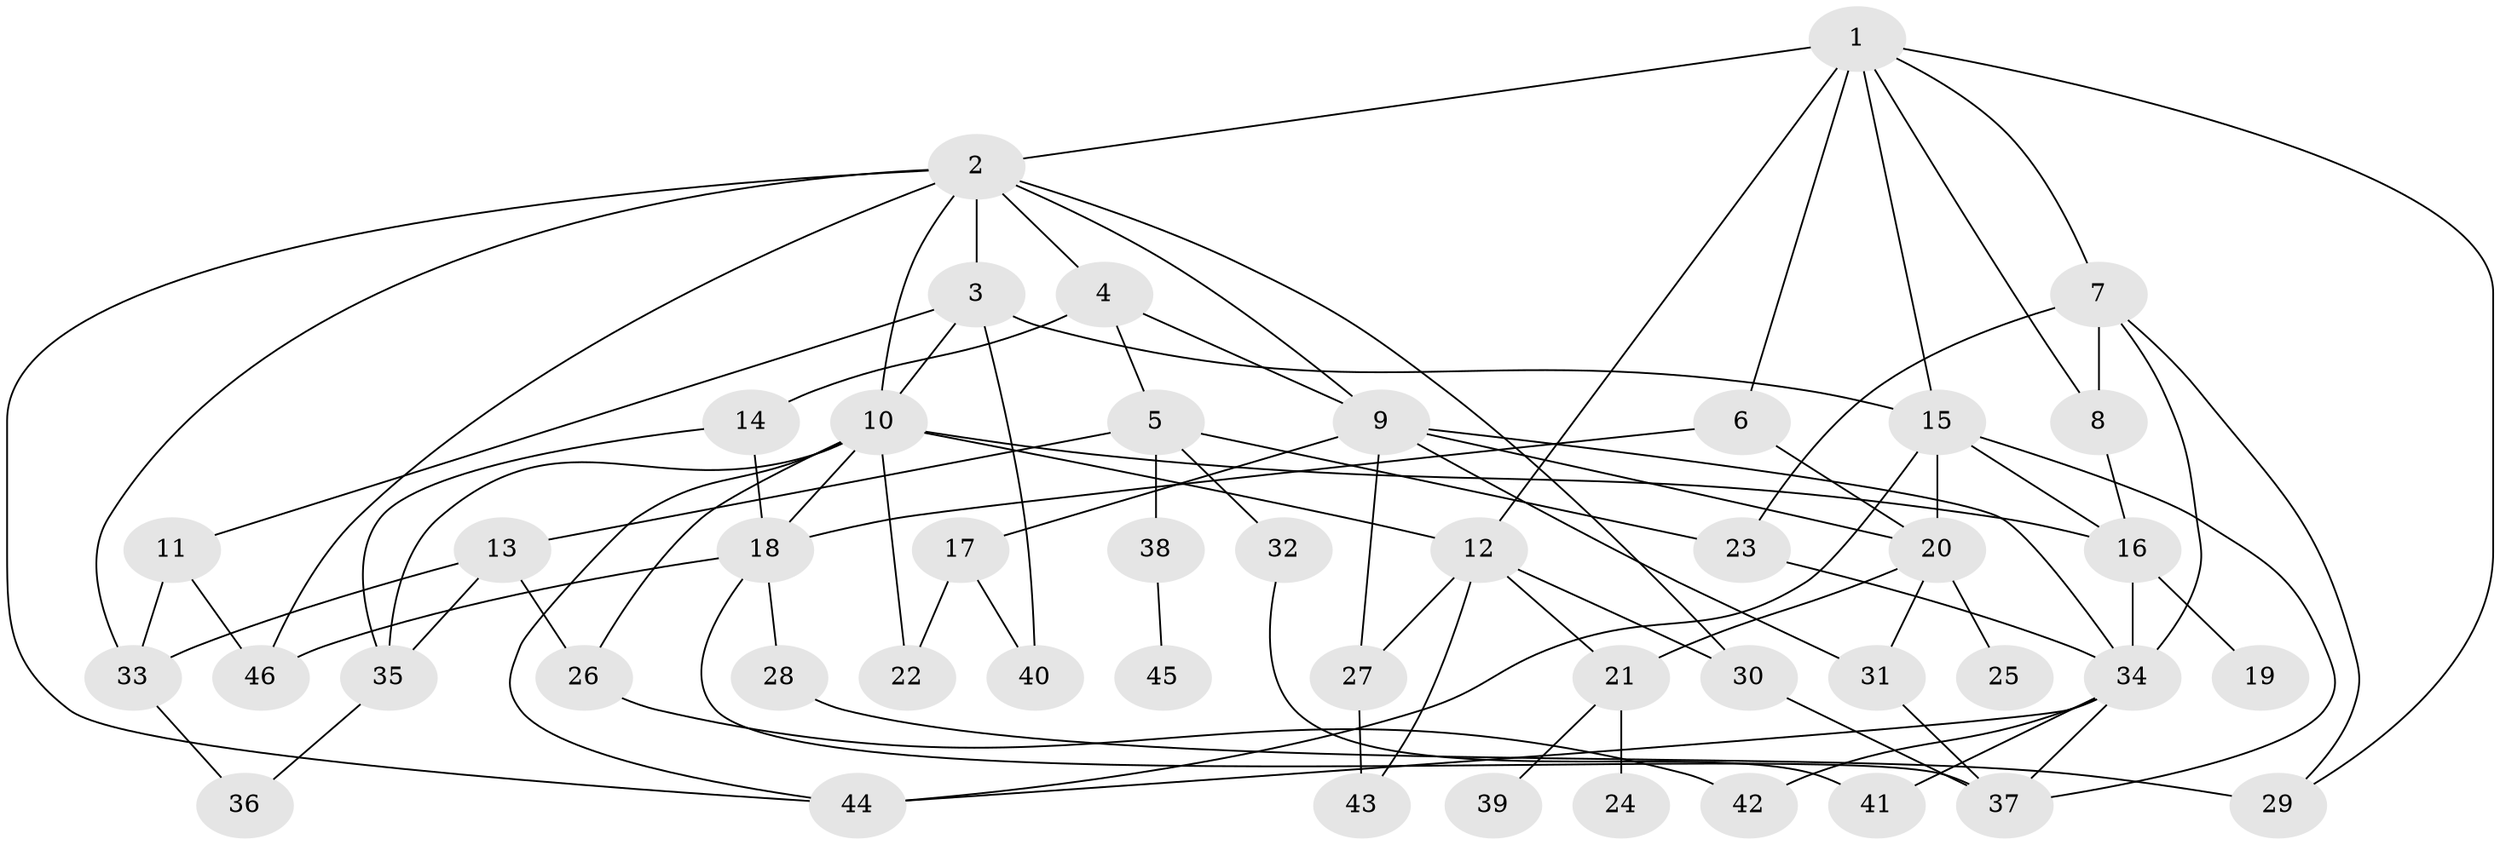 // original degree distribution, {8: 0.009009009009009009, 7: 0.018018018018018018, 6: 0.08108108108108109, 5: 0.02702702702702703, 4: 0.14414414414414414, 3: 0.2072072072072072, 2: 0.2972972972972973, 1: 0.21621621621621623}
// Generated by graph-tools (version 1.1) at 2025/48/03/04/25 22:48:54]
// undirected, 46 vertices, 86 edges
graph export_dot {
  node [color=gray90,style=filled];
  1;
  2;
  3;
  4;
  5;
  6;
  7;
  8;
  9;
  10;
  11;
  12;
  13;
  14;
  15;
  16;
  17;
  18;
  19;
  20;
  21;
  22;
  23;
  24;
  25;
  26;
  27;
  28;
  29;
  30;
  31;
  32;
  33;
  34;
  35;
  36;
  37;
  38;
  39;
  40;
  41;
  42;
  43;
  44;
  45;
  46;
  1 -- 2 [weight=1.0];
  1 -- 6 [weight=1.0];
  1 -- 7 [weight=1.0];
  1 -- 8 [weight=1.0];
  1 -- 12 [weight=2.0];
  1 -- 15 [weight=1.0];
  1 -- 29 [weight=1.0];
  2 -- 3 [weight=1.0];
  2 -- 4 [weight=1.0];
  2 -- 9 [weight=1.0];
  2 -- 10 [weight=1.0];
  2 -- 30 [weight=1.0];
  2 -- 33 [weight=1.0];
  2 -- 44 [weight=1.0];
  2 -- 46 [weight=1.0];
  3 -- 10 [weight=1.0];
  3 -- 11 [weight=1.0];
  3 -- 15 [weight=1.0];
  3 -- 40 [weight=1.0];
  4 -- 5 [weight=1.0];
  4 -- 9 [weight=1.0];
  4 -- 14 [weight=2.0];
  5 -- 13 [weight=1.0];
  5 -- 23 [weight=1.0];
  5 -- 32 [weight=1.0];
  5 -- 38 [weight=1.0];
  6 -- 18 [weight=1.0];
  6 -- 20 [weight=1.0];
  7 -- 8 [weight=1.0];
  7 -- 23 [weight=1.0];
  7 -- 29 [weight=1.0];
  7 -- 34 [weight=1.0];
  8 -- 16 [weight=1.0];
  9 -- 17 [weight=1.0];
  9 -- 20 [weight=1.0];
  9 -- 27 [weight=1.0];
  9 -- 31 [weight=1.0];
  9 -- 34 [weight=1.0];
  10 -- 12 [weight=1.0];
  10 -- 16 [weight=1.0];
  10 -- 18 [weight=1.0];
  10 -- 22 [weight=1.0];
  10 -- 26 [weight=1.0];
  10 -- 35 [weight=1.0];
  10 -- 44 [weight=1.0];
  11 -- 33 [weight=1.0];
  11 -- 46 [weight=1.0];
  12 -- 21 [weight=1.0];
  12 -- 27 [weight=1.0];
  12 -- 30 [weight=2.0];
  12 -- 43 [weight=1.0];
  13 -- 26 [weight=1.0];
  13 -- 33 [weight=1.0];
  13 -- 35 [weight=2.0];
  14 -- 18 [weight=1.0];
  14 -- 35 [weight=1.0];
  15 -- 16 [weight=1.0];
  15 -- 20 [weight=1.0];
  15 -- 37 [weight=1.0];
  15 -- 44 [weight=1.0];
  16 -- 19 [weight=1.0];
  16 -- 34 [weight=2.0];
  17 -- 22 [weight=2.0];
  17 -- 40 [weight=1.0];
  18 -- 28 [weight=1.0];
  18 -- 37 [weight=1.0];
  18 -- 46 [weight=1.0];
  20 -- 21 [weight=1.0];
  20 -- 25 [weight=2.0];
  20 -- 31 [weight=1.0];
  21 -- 24 [weight=1.0];
  21 -- 39 [weight=1.0];
  23 -- 34 [weight=1.0];
  26 -- 42 [weight=1.0];
  27 -- 43 [weight=1.0];
  28 -- 29 [weight=2.0];
  30 -- 37 [weight=1.0];
  31 -- 37 [weight=1.0];
  32 -- 41 [weight=1.0];
  33 -- 36 [weight=1.0];
  34 -- 37 [weight=1.0];
  34 -- 41 [weight=1.0];
  34 -- 42 [weight=1.0];
  34 -- 44 [weight=1.0];
  35 -- 36 [weight=1.0];
  38 -- 45 [weight=1.0];
}
